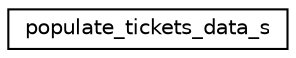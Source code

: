 digraph "Graphical Class Hierarchy"
{
  edge [fontname="Helvetica",fontsize="10",labelfontname="Helvetica",labelfontsize="10"];
  node [fontname="Helvetica",fontsize="10",shape=record];
  rankdir="LR";
  Node1 [label="populate_tickets_data_s",height=0.2,width=0.4,color="black", fillcolor="white", style="filled",URL="$structpopulate__tickets__data__s.html"];
}
